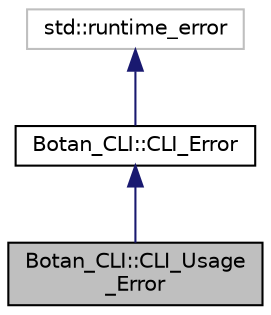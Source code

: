 digraph "Botan_CLI::CLI_Usage_Error"
{
  edge [fontname="Helvetica",fontsize="10",labelfontname="Helvetica",labelfontsize="10"];
  node [fontname="Helvetica",fontsize="10",shape=record];
  Node3 [label="Botan_CLI::CLI_Usage\l_Error",height=0.2,width=0.4,color="black", fillcolor="grey75", style="filled", fontcolor="black"];
  Node4 -> Node3 [dir="back",color="midnightblue",fontsize="10",style="solid"];
  Node4 [label="Botan_CLI::CLI_Error",height=0.2,width=0.4,color="black", fillcolor="white", style="filled",URL="$class_botan___c_l_i_1_1_c_l_i___error.html"];
  Node5 -> Node4 [dir="back",color="midnightblue",fontsize="10",style="solid"];
  Node5 [label="std::runtime_error",height=0.2,width=0.4,color="grey75", fillcolor="white", style="filled"];
}
